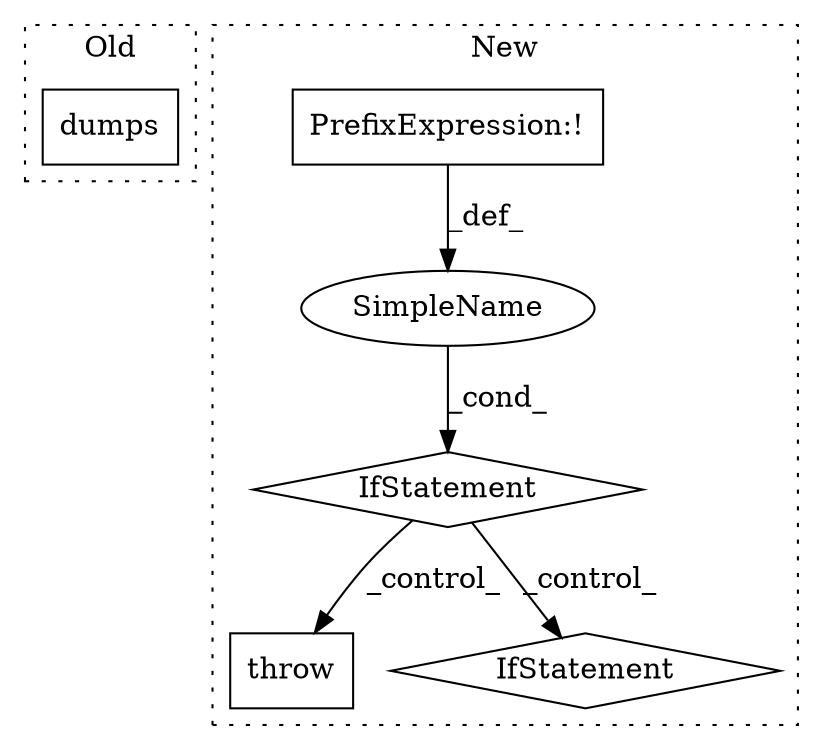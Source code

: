 digraph G {
subgraph cluster0 {
1 [label="dumps" a="32" s="8516,8529" l="6,1" shape="box"];
label = "Old";
style="dotted";
}
subgraph cluster1 {
2 [label="throw" a="53" s="8328" l="6" shape="box"];
3 [label="IfStatement" a="25" s="8280,8318" l="4,2" shape="diamond"];
4 [label="SimpleName" a="42" s="" l="" shape="ellipse"];
5 [label="IfStatement" a="25" s="9017,9055" l="4,2" shape="diamond"];
6 [label="PrefixExpression:!" a="38" s="8284" l="1" shape="box"];
label = "New";
style="dotted";
}
3 -> 2 [label="_control_"];
3 -> 5 [label="_control_"];
4 -> 3 [label="_cond_"];
6 -> 4 [label="_def_"];
}